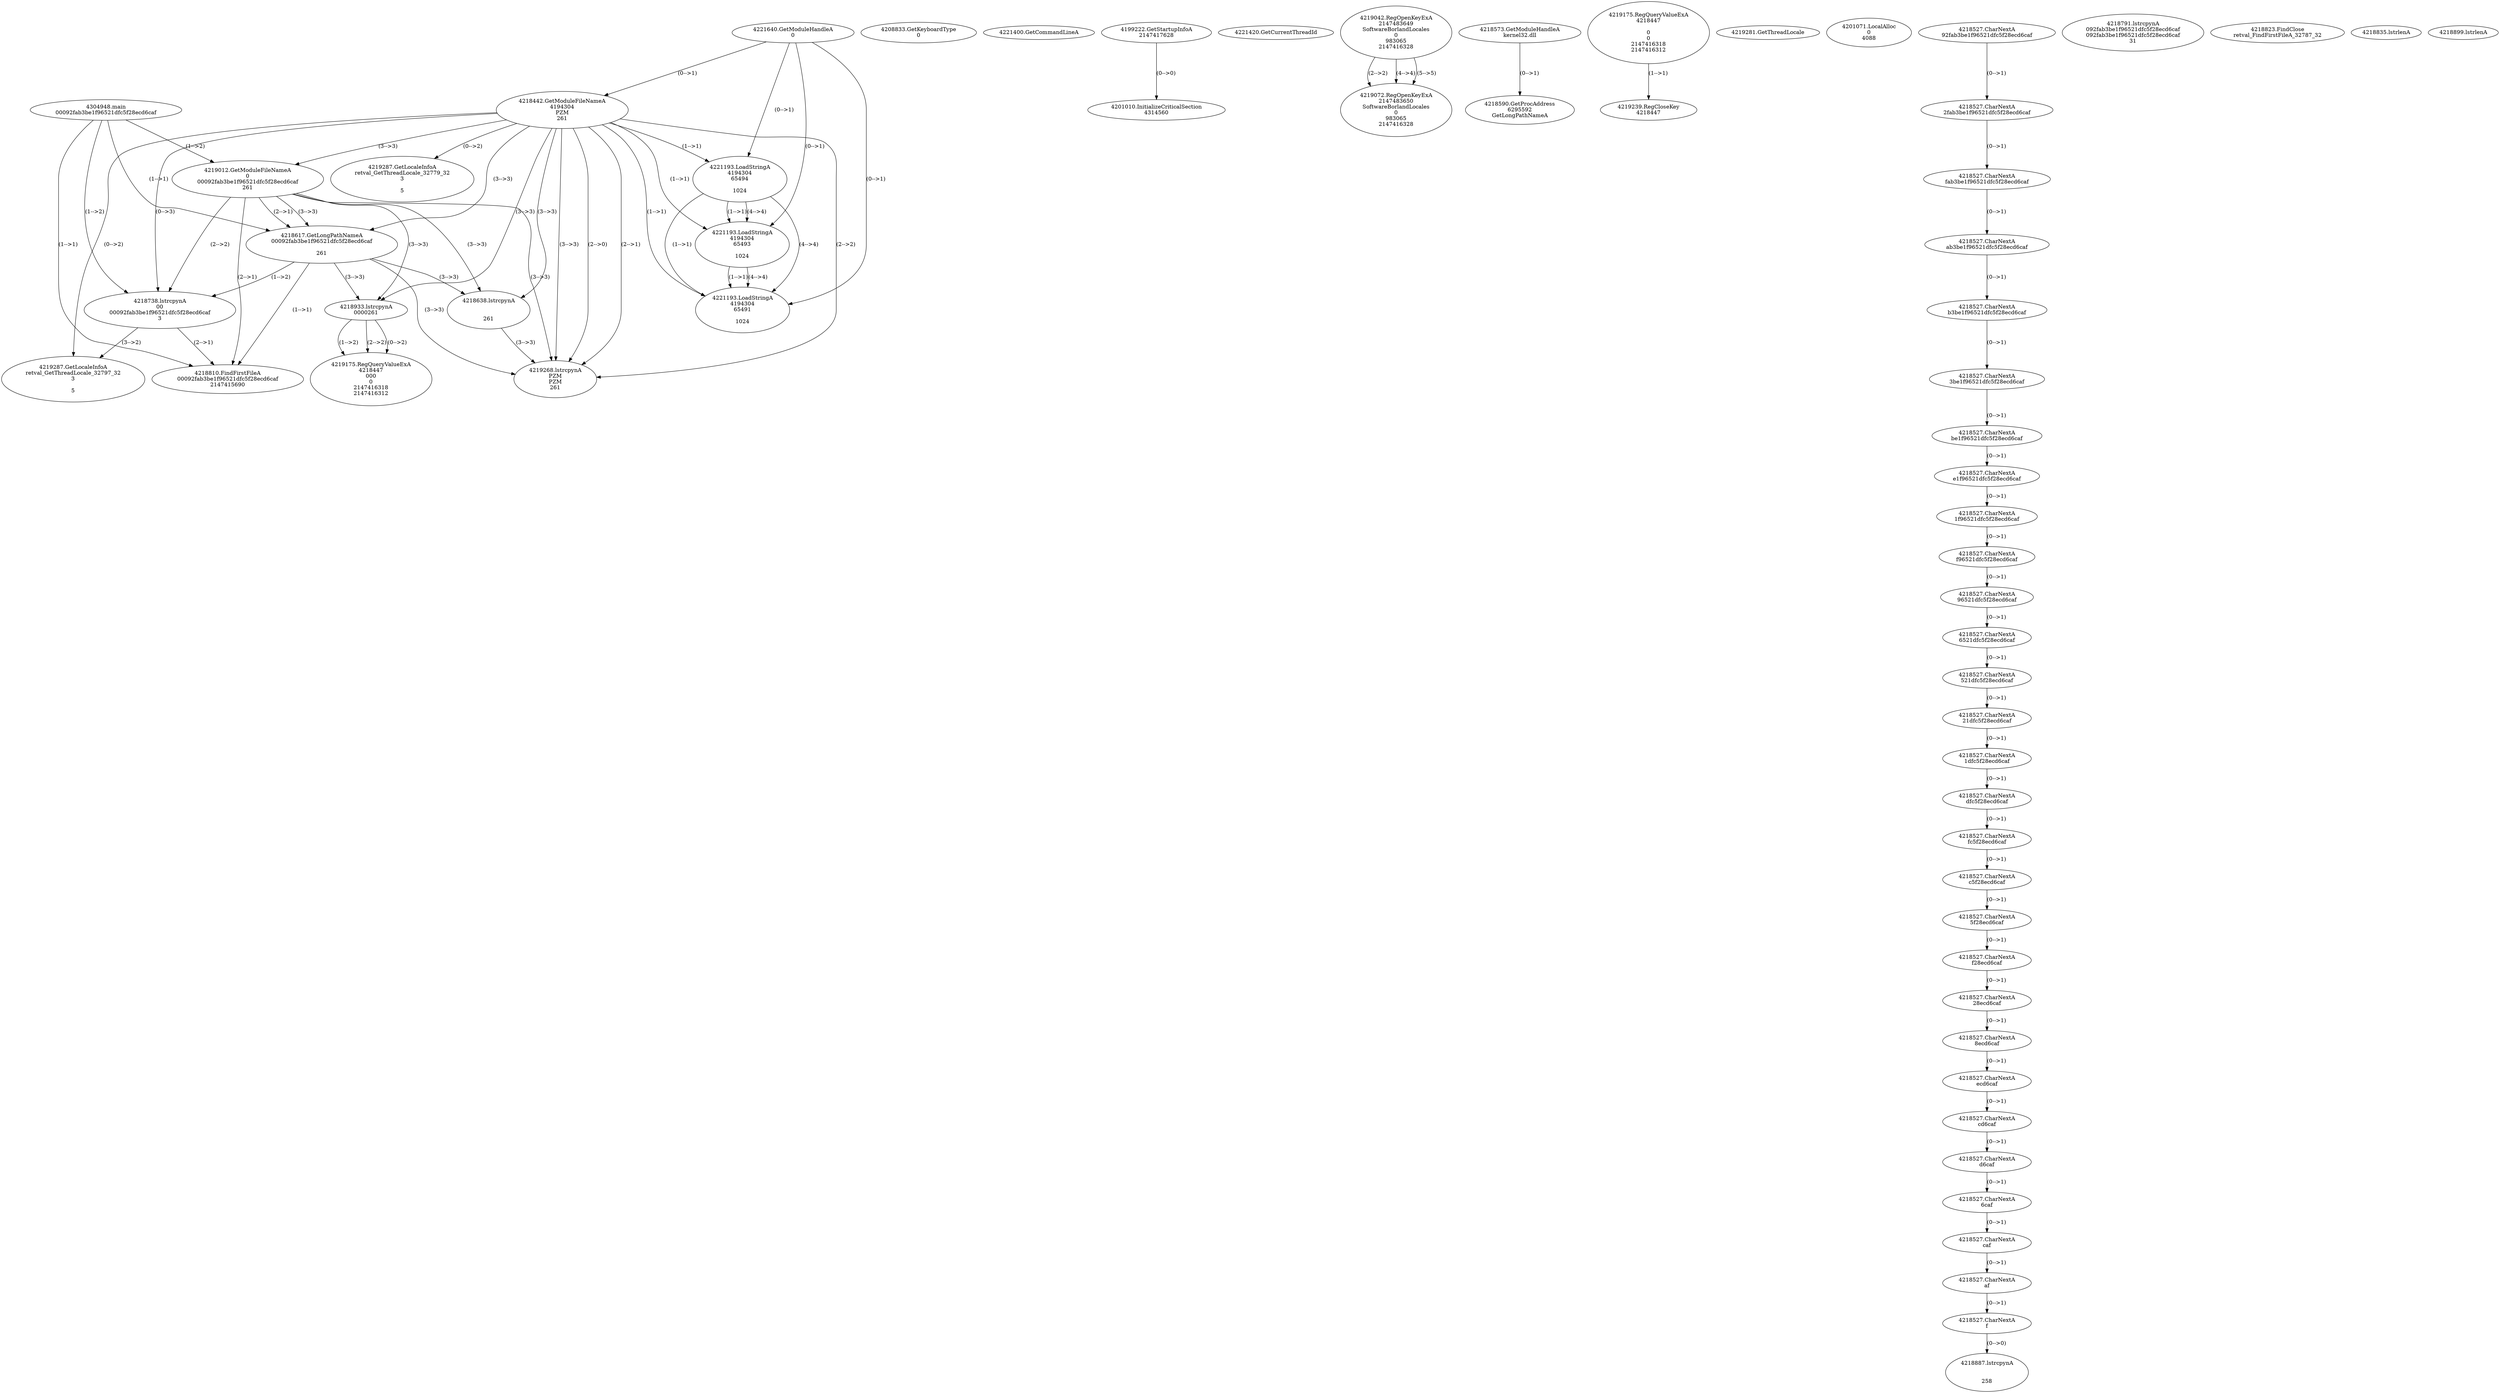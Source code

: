 // Global SCDG with merge call
digraph {
	0 [label="4304948.main
00092fab3be1f96521dfc5f28ecd6caf"]
	1 [label="4221640.GetModuleHandleA
0"]
	2 [label="4208833.GetKeyboardType
0"]
	3 [label="4221400.GetCommandLineA
"]
	4 [label="4199222.GetStartupInfoA
2147417628"]
	5 [label="4221420.GetCurrentThreadId
"]
	6 [label="4218442.GetModuleFileNameA
4194304
PZM
261"]
	1 -> 6 [label="(0-->1)"]
	7 [label="4219012.GetModuleFileNameA
0
00092fab3be1f96521dfc5f28ecd6caf
261"]
	0 -> 7 [label="(1-->2)"]
	6 -> 7 [label="(3-->3)"]
	8 [label="4219042.RegOpenKeyExA
2147483649
Software\Borland\Locales
0
983065
2147416328"]
	9 [label="4218573.GetModuleHandleA
kernel32.dll"]
	10 [label="4218590.GetProcAddress
6295592
GetLongPathNameA"]
	9 -> 10 [label="(0-->1)"]
	11 [label="4218617.GetLongPathNameA
00092fab3be1f96521dfc5f28ecd6caf

261"]
	0 -> 11 [label="(1-->1)"]
	7 -> 11 [label="(2-->1)"]
	6 -> 11 [label="(3-->3)"]
	7 -> 11 [label="(3-->3)"]
	12 [label="4218638.lstrcpynA


261"]
	6 -> 12 [label="(3-->3)"]
	7 -> 12 [label="(3-->3)"]
	11 -> 12 [label="(3-->3)"]
	13 [label="4219175.RegQueryValueExA
4218447

0
0
2147416318
2147416312"]
	14 [label="4219239.RegCloseKey
4218447"]
	13 -> 14 [label="(1-->1)"]
	15 [label="4219268.lstrcpynA
PZM
PZM
261"]
	6 -> 15 [label="(2-->1)"]
	6 -> 15 [label="(2-->2)"]
	6 -> 15 [label="(3-->3)"]
	7 -> 15 [label="(3-->3)"]
	11 -> 15 [label="(3-->3)"]
	12 -> 15 [label="(3-->3)"]
	6 -> 15 [label="(2-->0)"]
	16 [label="4219281.GetThreadLocale
"]
	17 [label="4219287.GetLocaleInfoA
retval_GetThreadLocale_32779_32
3

5"]
	6 -> 17 [label="(0-->2)"]
	18 [label="4221193.LoadStringA
4194304
65494

1024"]
	1 -> 18 [label="(0-->1)"]
	6 -> 18 [label="(1-->1)"]
	19 [label="4221193.LoadStringA
4194304
65493

1024"]
	1 -> 19 [label="(0-->1)"]
	6 -> 19 [label="(1-->1)"]
	18 -> 19 [label="(1-->1)"]
	18 -> 19 [label="(4-->4)"]
	20 [label="4221193.LoadStringA
4194304
65491

1024"]
	1 -> 20 [label="(0-->1)"]
	6 -> 20 [label="(1-->1)"]
	18 -> 20 [label="(1-->1)"]
	19 -> 20 [label="(1-->1)"]
	18 -> 20 [label="(4-->4)"]
	19 -> 20 [label="(4-->4)"]
	21 [label="4201010.InitializeCriticalSection
4314560"]
	4 -> 21 [label="(0-->0)"]
	22 [label="4201071.LocalAlloc
0
4088"]
	23 [label="4219072.RegOpenKeyExA
2147483650
Software\Borland\Locales
0
983065
2147416328"]
	8 -> 23 [label="(2-->2)"]
	8 -> 23 [label="(4-->4)"]
	8 -> 23 [label="(5-->5)"]
	24 [label="4218738.lstrcpynA
00
00092fab3be1f96521dfc5f28ecd6caf
3"]
	0 -> 24 [label="(1-->2)"]
	7 -> 24 [label="(2-->2)"]
	11 -> 24 [label="(1-->2)"]
	6 -> 24 [label="(0-->3)"]
	25 [label="4218527.CharNextA
92fab3be1f96521dfc5f28ecd6caf"]
	26 [label="4218527.CharNextA
2fab3be1f96521dfc5f28ecd6caf"]
	25 -> 26 [label="(0-->1)"]
	27 [label="4218527.CharNextA
fab3be1f96521dfc5f28ecd6caf"]
	26 -> 27 [label="(0-->1)"]
	28 [label="4218527.CharNextA
ab3be1f96521dfc5f28ecd6caf"]
	27 -> 28 [label="(0-->1)"]
	29 [label="4218527.CharNextA
b3be1f96521dfc5f28ecd6caf"]
	28 -> 29 [label="(0-->1)"]
	30 [label="4218527.CharNextA
3be1f96521dfc5f28ecd6caf"]
	29 -> 30 [label="(0-->1)"]
	31 [label="4218527.CharNextA
be1f96521dfc5f28ecd6caf"]
	30 -> 31 [label="(0-->1)"]
	32 [label="4218527.CharNextA
e1f96521dfc5f28ecd6caf"]
	31 -> 32 [label="(0-->1)"]
	33 [label="4218527.CharNextA
1f96521dfc5f28ecd6caf"]
	32 -> 33 [label="(0-->1)"]
	34 [label="4218527.CharNextA
f96521dfc5f28ecd6caf"]
	33 -> 34 [label="(0-->1)"]
	35 [label="4218527.CharNextA
96521dfc5f28ecd6caf"]
	34 -> 35 [label="(0-->1)"]
	36 [label="4218527.CharNextA
6521dfc5f28ecd6caf"]
	35 -> 36 [label="(0-->1)"]
	37 [label="4218527.CharNextA
521dfc5f28ecd6caf"]
	36 -> 37 [label="(0-->1)"]
	38 [label="4218527.CharNextA
21dfc5f28ecd6caf"]
	37 -> 38 [label="(0-->1)"]
	39 [label="4218527.CharNextA
1dfc5f28ecd6caf"]
	38 -> 39 [label="(0-->1)"]
	40 [label="4218527.CharNextA
dfc5f28ecd6caf"]
	39 -> 40 [label="(0-->1)"]
	41 [label="4218527.CharNextA
fc5f28ecd6caf"]
	40 -> 41 [label="(0-->1)"]
	42 [label="4218527.CharNextA
c5f28ecd6caf"]
	41 -> 42 [label="(0-->1)"]
	43 [label="4218527.CharNextA
5f28ecd6caf"]
	42 -> 43 [label="(0-->1)"]
	44 [label="4218527.CharNextA
f28ecd6caf"]
	43 -> 44 [label="(0-->1)"]
	45 [label="4218527.CharNextA
28ecd6caf"]
	44 -> 45 [label="(0-->1)"]
	46 [label="4218527.CharNextA
8ecd6caf"]
	45 -> 46 [label="(0-->1)"]
	47 [label="4218527.CharNextA
ecd6caf"]
	46 -> 47 [label="(0-->1)"]
	48 [label="4218527.CharNextA
cd6caf"]
	47 -> 48 [label="(0-->1)"]
	49 [label="4218527.CharNextA
d6caf"]
	48 -> 49 [label="(0-->1)"]
	50 [label="4218527.CharNextA
6caf"]
	49 -> 50 [label="(0-->1)"]
	51 [label="4218527.CharNextA
caf"]
	50 -> 51 [label="(0-->1)"]
	52 [label="4218527.CharNextA
af"]
	51 -> 52 [label="(0-->1)"]
	53 [label="4218527.CharNextA
f"]
	52 -> 53 [label="(0-->1)"]
	54 [label="4218791.lstrcpynA
092fab3be1f96521dfc5f28ecd6caf
092fab3be1f96521dfc5f28ecd6caf
31"]
	55 [label="4218810.FindFirstFileA
00092fab3be1f96521dfc5f28ecd6caf
2147415690"]
	0 -> 55 [label="(1-->1)"]
	7 -> 55 [label="(2-->1)"]
	11 -> 55 [label="(1-->1)"]
	24 -> 55 [label="(2-->1)"]
	56 [label="4218823.FindClose
retval_FindFirstFileA_32787_32"]
	57 [label="4218835.lstrlenA
"]
	58 [label="4218887.lstrcpynA


258"]
	53 -> 58 [label="(0-->0)"]
	59 [label="4218899.lstrlenA
"]
	60 [label="4218933.lstrcpynA
00\
00\
261"]
	6 -> 60 [label="(3-->3)"]
	7 -> 60 [label="(3-->3)"]
	11 -> 60 [label="(3-->3)"]
	61 [label="4219175.RegQueryValueExA
4218447
00\
0
0
2147416318
2147416312"]
	60 -> 61 [label="(1-->2)"]
	60 -> 61 [label="(2-->2)"]
	60 -> 61 [label="(0-->2)"]
	62 [label="4219287.GetLocaleInfoA
retval_GetThreadLocale_32797_32
3

5"]
	6 -> 62 [label="(0-->2)"]
	24 -> 62 [label="(3-->2)"]
}
